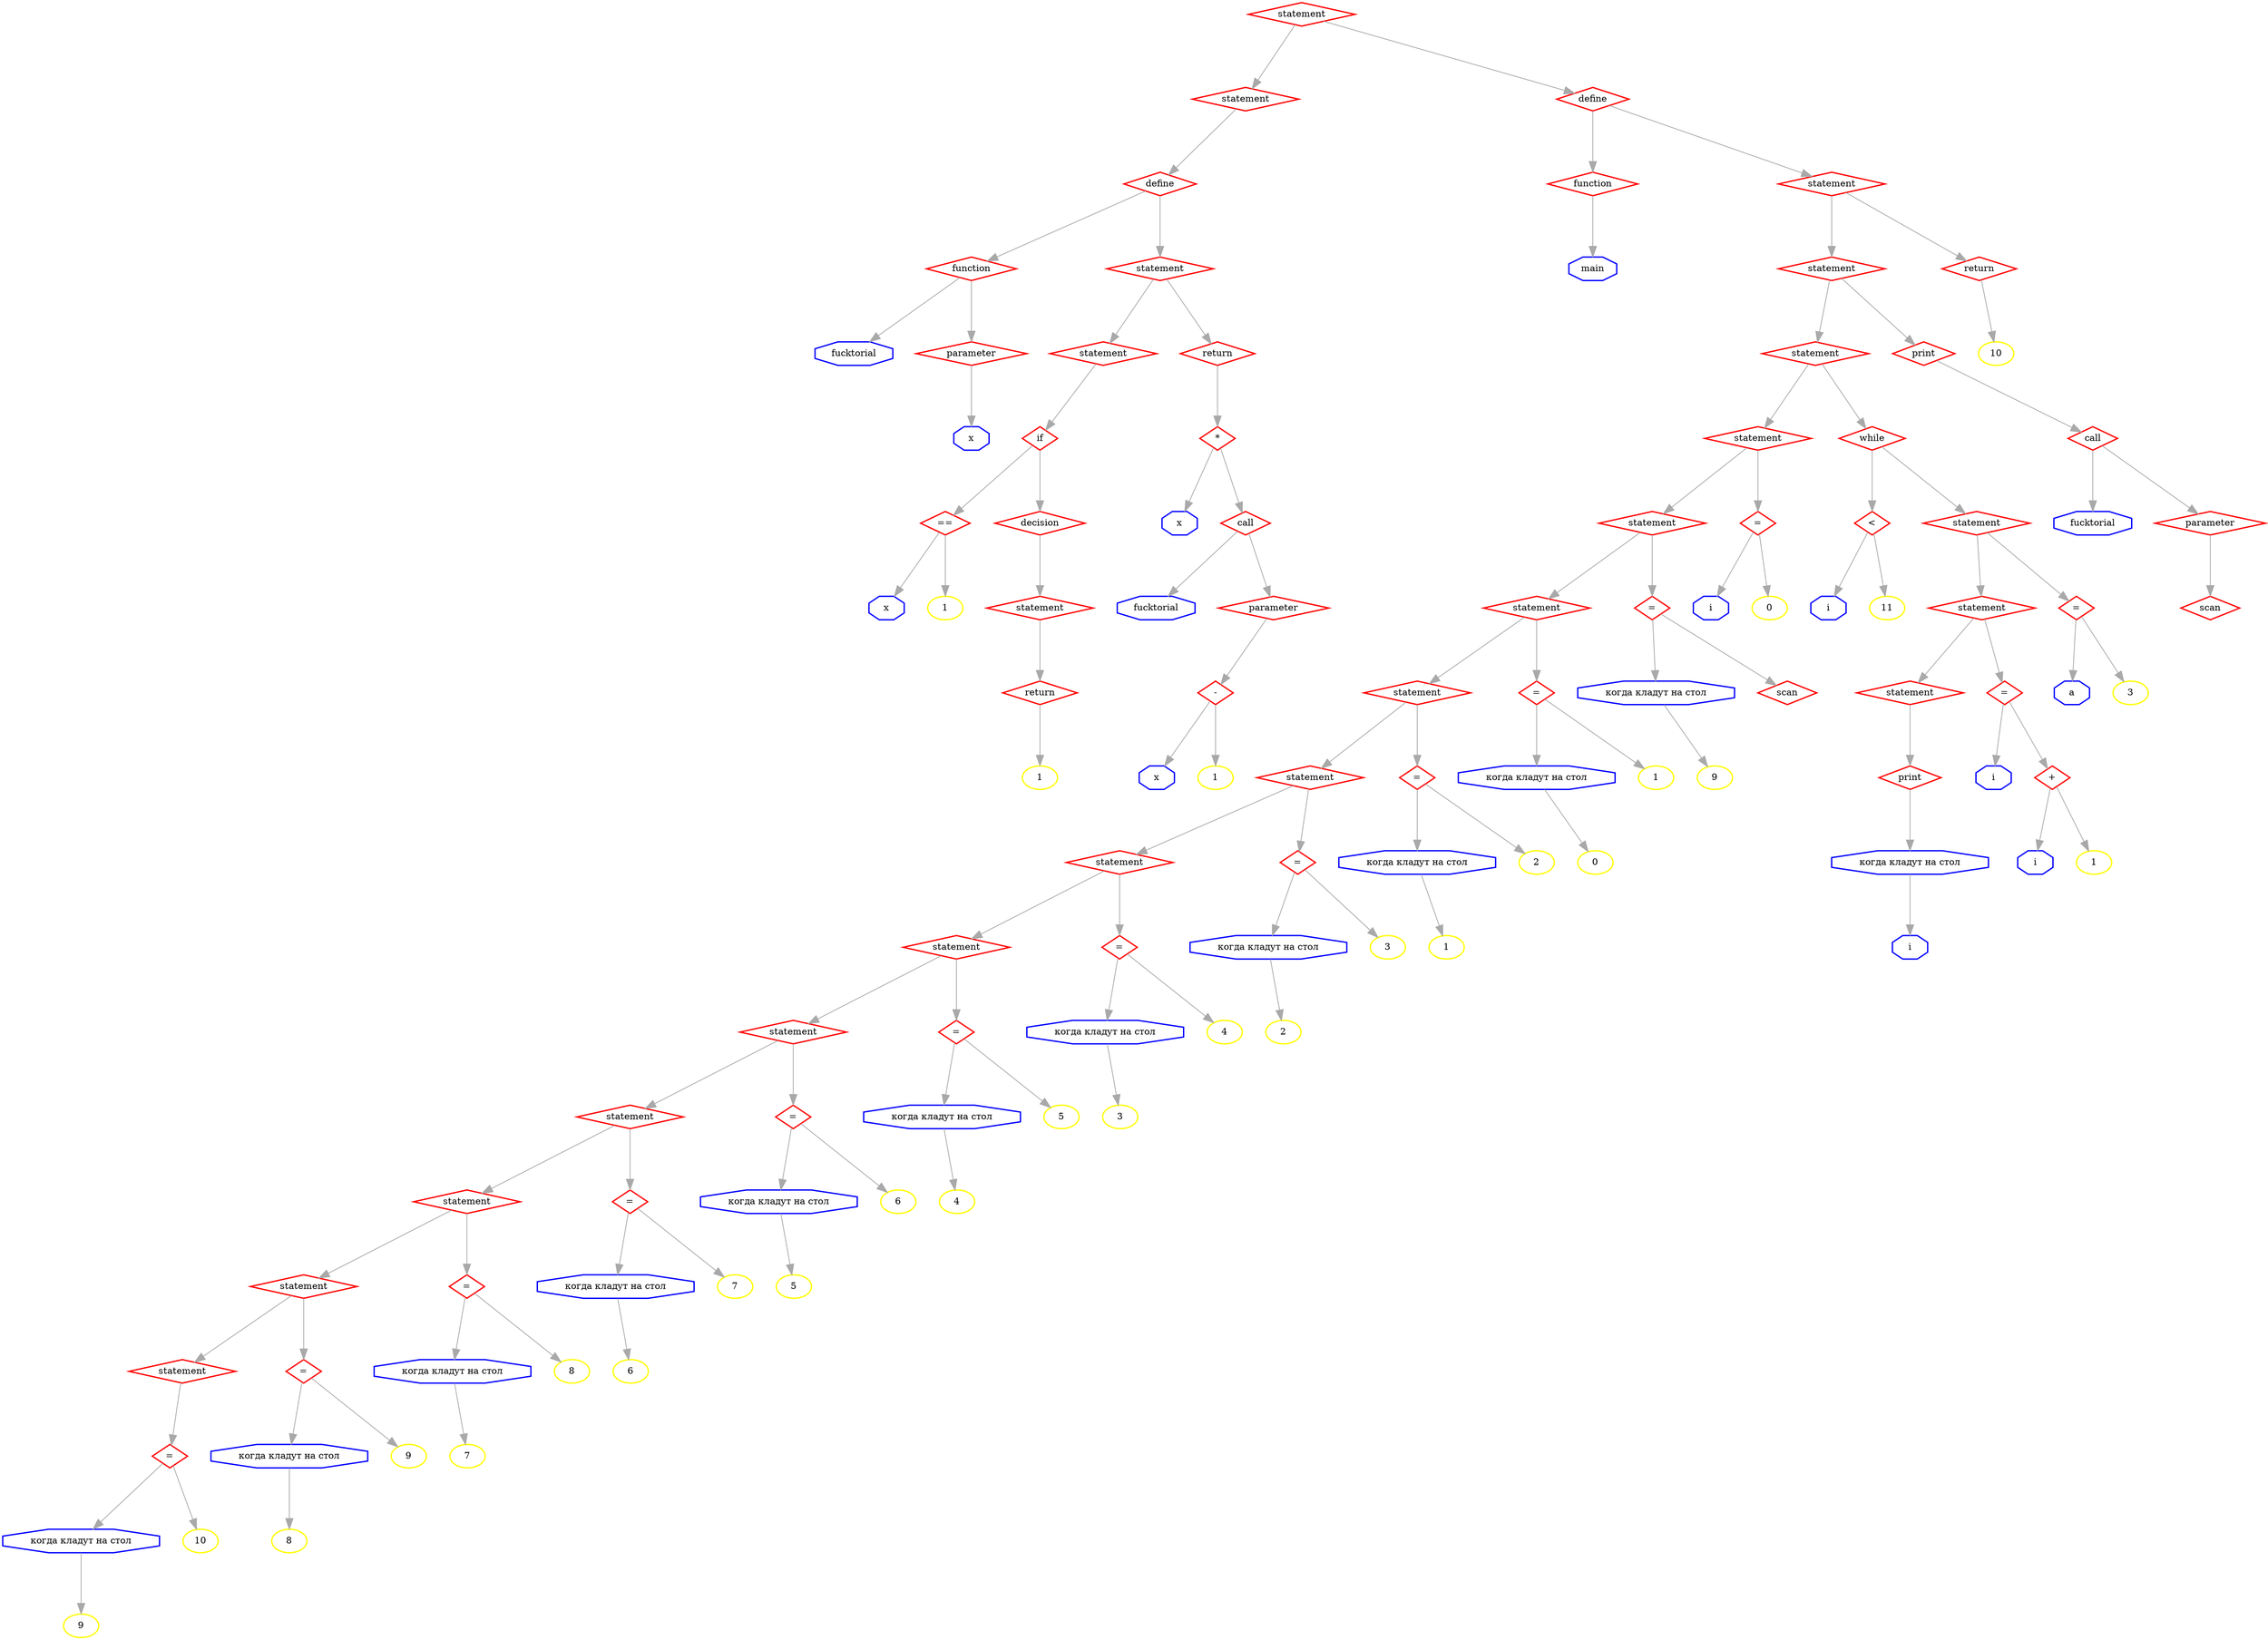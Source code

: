 	digraph
	{
		edge [color     = darkgrey]
		edge [arrowsize = 1.6]
		edge [penwidth  = 1.2]

		graph [penwidth = 2]
		graph [ranksep  = 1.3]
		graph [nodesep  = 0.5]
		graph [style    = "filled"]
		graph [color    = green, fillcolor = lightgreen]

		node [penwidth = 2]
		node [shape    = box]
		node [color    = black, fillcolor = white]

		compound  = true;
		newrank   = true;

		Node0x600001964e80[label = "statement"shape = diamond, color = red]
		Node0x600001964e80 -> Node0x600001964320

		Node0x600001964320[label = "statement"shape = diamond, color = red]
		Node0x600001964320 -> Node0x600001964040

		Node0x600001964040[label = "define"shape = diamond, color = red]
		Node0x600001964040 -> Node0x600001964020

		Node0x600001964020[label = "function"shape = diamond, color = red]
		Node0x600001964020 -> Node0x600001964060

		Node0x600001964060[label = "fucktorial"shape = octagon, color = blue]
		Node0x600001964020 -> Node0x6000019640a0

		Node0x6000019640a0[label = "parameter"shape = diamond, color = red]
		Node0x6000019640a0 -> Node0x600001964080

		Node0x600001964080[label = "x"shape = octagon, color = blue]
		Node0x600001964040 -> Node0x600001964300

		Node0x600001964300[label = "statement"shape = diamond, color = red]
		Node0x600001964300 -> Node0x6000019641c0

		Node0x6000019641c0[label = "statement"shape = diamond, color = red]
		Node0x6000019641c0 -> Node0x600001964140

		Node0x600001964140[label = "if"shape = diamond, color = red]
		Node0x600001964140 -> Node0x600001964100

		Node0x600001964100[label = "=="shape = diamond, color = red]
		Node0x600001964100 -> Node0x6000019640c0

		Node0x6000019640c0[label = "x"shape = octagon, color = blue]
		Node0x600001964100 -> Node0x6000019640e0

		Node0x6000019640e0[label = "1"shape = oval,    color = yellow]
		Node0x600001964140 -> Node0x600001964120

		Node0x600001964120[label = "decision"shape = diamond, color = red]
		Node0x600001964120 -> Node0x6000019641a0

		Node0x6000019641a0[label = "statement"shape = diamond, color = red]
		Node0x6000019641a0 -> Node0x600001964180

		Node0x600001964180[label = "return"shape = diamond, color = red]
		Node0x600001964180 -> Node0x600001964160

		Node0x600001964160[label = "1"shape = oval,    color = yellow]
		Node0x600001964300 -> Node0x6000019642e0

		Node0x6000019642e0[label = "return"shape = diamond, color = red]
		Node0x6000019642e0 -> Node0x6000019642c0

		Node0x6000019642c0[label = "*"shape = diamond, color = red]
		Node0x6000019642c0 -> Node0x6000019641e0

		Node0x6000019641e0[label = "x"shape = octagon, color = blue]
		Node0x6000019642c0 -> Node0x600001964220

		Node0x600001964220[label = "call"shape = diamond, color = red]
		Node0x600001964220 -> Node0x600001964200

		Node0x600001964200[label = "fucktorial"shape = octagon, color = blue]
		Node0x600001964220 -> Node0x6000019642a0

		Node0x6000019642a0[label = "parameter"shape = diamond, color = red]
		Node0x6000019642a0 -> Node0x600001964280

		Node0x600001964280[label = "-"shape = diamond, color = red]
		Node0x600001964280 -> Node0x600001964240

		Node0x600001964240[label = "x"shape = octagon, color = blue]
		Node0x600001964280 -> Node0x600001964260

		Node0x600001964260[label = "1"shape = oval,    color = yellow]
		Node0x600001964e80 -> Node0x600001964360

		Node0x600001964360[label = "define"shape = diamond, color = red]
		Node0x600001964360 -> Node0x600001964340

		Node0x600001964340[label = "function"shape = diamond, color = red]
		Node0x600001964340 -> Node0x600001964380

		Node0x600001964380[label = "main"shape = octagon, color = blue]
		Node0x600001964360 -> Node0x600001964e60

		Node0x600001964e60[label = "statement"shape = diamond, color = red]
		Node0x600001964e60 -> Node0x600001964e00

		Node0x600001964e00[label = "statement"shape = diamond, color = red]
		Node0x600001964e00 -> Node0x600001964d40

		Node0x600001964d40[label = "statement"shape = diamond, color = red]
		Node0x600001964d40 -> Node0x600001964ae0

		Node0x600001964ae0[label = "statement"shape = diamond, color = red]
		Node0x600001964ae0 -> Node0x600001964a40

		Node0x600001964a40[label = "statement"shape = diamond, color = red]
		Node0x600001964a40 -> Node0x600001964420

		Node0x600001964420[label = "statement"shape = diamond, color = red]
		Node0x600001964420 -> Node0x6000019644c0

		Node0x6000019644c0[label = "statement"shape = diamond, color = red]
		Node0x6000019644c0 -> Node0x600001964560

		Node0x600001964560[label = "statement"shape = diamond, color = red]
		Node0x600001964560 -> Node0x600001964600

		Node0x600001964600[label = "statement"shape = diamond, color = red]
		Node0x600001964600 -> Node0x6000019646a0

		Node0x6000019646a0[label = "statement"shape = diamond, color = red]
		Node0x6000019646a0 -> Node0x600001964740

		Node0x600001964740[label = "statement"shape = diamond, color = red]
		Node0x600001964740 -> Node0x6000019647e0

		Node0x6000019647e0[label = "statement"shape = diamond, color = red]
		Node0x6000019647e0 -> Node0x600001964880

		Node0x600001964880[label = "statement"shape = diamond, color = red]
		Node0x600001964880 -> Node0x600001964920

		Node0x600001964920[label = "statement"shape = diamond, color = red]
		Node0x600001964920 -> Node0x6000019649c0

		Node0x6000019649c0[label = "statement"shape = diamond, color = red]
		Node0x6000019649c0 -> Node0x6000019649a0

		Node0x6000019649a0[label = "="shape = diamond, color = red]
		Node0x6000019649a0 -> Node0x600001964960

		Node0x600001964960[label = "когда кладут на стол"shape = octagon, color = blue]
		Node0x600001964960 -> Node0x600001964940

		Node0x600001964940[label = "9"shape = oval,    color = yellow]
		Node0x6000019649a0 -> Node0x600001964980

		Node0x600001964980[label = "10"shape = oval,    color = yellow]
		Node0x600001964920 -> Node0x600001964900

		Node0x600001964900[label = "="shape = diamond, color = red]
		Node0x600001964900 -> Node0x6000019648c0

		Node0x6000019648c0[label = "когда кладут на стол"shape = octagon, color = blue]
		Node0x6000019648c0 -> Node0x6000019648a0

		Node0x6000019648a0[label = "8"shape = oval,    color = yellow]
		Node0x600001964900 -> Node0x6000019648e0

		Node0x6000019648e0[label = "9"shape = oval,    color = yellow]
		Node0x600001964880 -> Node0x600001964860

		Node0x600001964860[label = "="shape = diamond, color = red]
		Node0x600001964860 -> Node0x600001964820

		Node0x600001964820[label = "когда кладут на стол"shape = octagon, color = blue]
		Node0x600001964820 -> Node0x600001964800

		Node0x600001964800[label = "7"shape = oval,    color = yellow]
		Node0x600001964860 -> Node0x600001964840

		Node0x600001964840[label = "8"shape = oval,    color = yellow]
		Node0x6000019647e0 -> Node0x6000019647c0

		Node0x6000019647c0[label = "="shape = diamond, color = red]
		Node0x6000019647c0 -> Node0x600001964780

		Node0x600001964780[label = "когда кладут на стол"shape = octagon, color = blue]
		Node0x600001964780 -> Node0x600001964760

		Node0x600001964760[label = "6"shape = oval,    color = yellow]
		Node0x6000019647c0 -> Node0x6000019647a0

		Node0x6000019647a0[label = "7"shape = oval,    color = yellow]
		Node0x600001964740 -> Node0x600001964720

		Node0x600001964720[label = "="shape = diamond, color = red]
		Node0x600001964720 -> Node0x6000019646e0

		Node0x6000019646e0[label = "когда кладут на стол"shape = octagon, color = blue]
		Node0x6000019646e0 -> Node0x6000019646c0

		Node0x6000019646c0[label = "5"shape = oval,    color = yellow]
		Node0x600001964720 -> Node0x600001964700

		Node0x600001964700[label = "6"shape = oval,    color = yellow]
		Node0x6000019646a0 -> Node0x600001964680

		Node0x600001964680[label = "="shape = diamond, color = red]
		Node0x600001964680 -> Node0x600001964640

		Node0x600001964640[label = "когда кладут на стол"shape = octagon, color = blue]
		Node0x600001964640 -> Node0x600001964620

		Node0x600001964620[label = "4"shape = oval,    color = yellow]
		Node0x600001964680 -> Node0x600001964660

		Node0x600001964660[label = "5"shape = oval,    color = yellow]
		Node0x600001964600 -> Node0x6000019645e0

		Node0x6000019645e0[label = "="shape = diamond, color = red]
		Node0x6000019645e0 -> Node0x6000019645a0

		Node0x6000019645a0[label = "когда кладут на стол"shape = octagon, color = blue]
		Node0x6000019645a0 -> Node0x600001964580

		Node0x600001964580[label = "3"shape = oval,    color = yellow]
		Node0x6000019645e0 -> Node0x6000019645c0

		Node0x6000019645c0[label = "4"shape = oval,    color = yellow]
		Node0x600001964560 -> Node0x600001964540

		Node0x600001964540[label = "="shape = diamond, color = red]
		Node0x600001964540 -> Node0x600001964500

		Node0x600001964500[label = "когда кладут на стол"shape = octagon, color = blue]
		Node0x600001964500 -> Node0x6000019644e0

		Node0x6000019644e0[label = "2"shape = oval,    color = yellow]
		Node0x600001964540 -> Node0x600001964520

		Node0x600001964520[label = "3"shape = oval,    color = yellow]
		Node0x6000019644c0 -> Node0x6000019644a0

		Node0x6000019644a0[label = "="shape = diamond, color = red]
		Node0x6000019644a0 -> Node0x600001964460

		Node0x600001964460[label = "когда кладут на стол"shape = octagon, color = blue]
		Node0x600001964460 -> Node0x600001964440

		Node0x600001964440[label = "1"shape = oval,    color = yellow]
		Node0x6000019644a0 -> Node0x600001964480

		Node0x600001964480[label = "2"shape = oval,    color = yellow]
		Node0x600001964420 -> Node0x600001964400

		Node0x600001964400[label = "="shape = diamond, color = red]
		Node0x600001964400 -> Node0x6000019643c0

		Node0x6000019643c0[label = "когда кладут на стол"shape = octagon, color = blue]
		Node0x6000019643c0 -> Node0x6000019643a0

		Node0x6000019643a0[label = "0"shape = oval,    color = yellow]
		Node0x600001964400 -> Node0x6000019643e0

		Node0x6000019643e0[label = "1"shape = oval,    color = yellow]
		Node0x600001964a40 -> Node0x600001964a20

		Node0x600001964a20[label = "="shape = diamond, color = red]
		Node0x600001964a20 -> Node0x600001964a00

		Node0x600001964a00[label = "когда кладут на стол"shape = octagon, color = blue]
		Node0x600001964a00 -> Node0x6000019649e0

		Node0x6000019649e0[label = "9"shape = oval,    color = yellow]
		Node0x600001964a20 -> Node0x600001964a60

		Node0x600001964a60[label = "scan"shape = diamond, color = red]
		Node0x600001964ae0 -> Node0x600001964ac0

		Node0x600001964ac0[label = "="shape = diamond, color = red]
		Node0x600001964ac0 -> Node0x600001964a80

		Node0x600001964a80[label = "i"shape = octagon, color = blue]
		Node0x600001964ac0 -> Node0x600001964aa0

		Node0x600001964aa0[label = "0"shape = oval,    color = yellow]
		Node0x600001964d40 -> Node0x600001964b60

		Node0x600001964b60[label = "while"shape = diamond, color = red]
		Node0x600001964b60 -> Node0x600001964b40

		Node0x600001964b40[label = "<"shape = diamond, color = red]
		Node0x600001964b40 -> Node0x600001964b00

		Node0x600001964b00[label = "i"shape = octagon, color = blue]
		Node0x600001964b40 -> Node0x600001964b20

		Node0x600001964b20[label = "11"shape = oval,    color = yellow]
		Node0x600001964b60 -> Node0x600001964d20

		Node0x600001964d20[label = "statement"shape = diamond, color = red]
		Node0x600001964d20 -> Node0x600001964ca0

		Node0x600001964ca0[label = "statement"shape = diamond, color = red]
		Node0x600001964ca0 -> Node0x600001964be0

		Node0x600001964be0[label = "statement"shape = diamond, color = red]
		Node0x600001964be0 -> Node0x600001964bc0

		Node0x600001964bc0[label = "print"shape = diamond, color = red]
		Node0x600001964bc0 -> Node0x600001964ba0

		Node0x600001964ba0[label = "когда кладут на стол"shape = octagon, color = blue]
		Node0x600001964ba0 -> Node0x600001964b80

		Node0x600001964b80[label = "i"shape = octagon, color = blue]
		Node0x600001964ca0 -> Node0x600001964c80

		Node0x600001964c80[label = "="shape = diamond, color = red]
		Node0x600001964c80 -> Node0x600001964c00

		Node0x600001964c00[label = "i"shape = octagon, color = blue]
		Node0x600001964c80 -> Node0x600001964c60

		Node0x600001964c60[label = "+"shape = diamond, color = red]
		Node0x600001964c60 -> Node0x600001964c20

		Node0x600001964c20[label = "i"shape = octagon, color = blue]
		Node0x600001964c60 -> Node0x600001964c40

		Node0x600001964c40[label = "1"shape = oval,    color = yellow]
		Node0x600001964d20 -> Node0x600001964d00

		Node0x600001964d00[label = "="shape = diamond, color = red]
		Node0x600001964d00 -> Node0x600001964cc0

		Node0x600001964cc0[label = "a"shape = octagon, color = blue]
		Node0x600001964d00 -> Node0x600001964ce0

		Node0x600001964ce0[label = "3"shape = oval,    color = yellow]
		Node0x600001964e00 -> Node0x600001964de0

		Node0x600001964de0[label = "print"shape = diamond, color = red]
		Node0x600001964de0 -> Node0x600001964d80

		Node0x600001964d80[label = "call"shape = diamond, color = red]
		Node0x600001964d80 -> Node0x600001964d60

		Node0x600001964d60[label = "fucktorial"shape = octagon, color = blue]
		Node0x600001964d80 -> Node0x600001964dc0

		Node0x600001964dc0[label = "parameter"shape = diamond, color = red]
		Node0x600001964dc0 -> Node0x600001964da0

		Node0x600001964da0[label = "scan"shape = diamond, color = red]
		Node0x600001964e60 -> Node0x600001964e40

		Node0x600001964e40[label = "return"shape = diamond, color = red]
		Node0x600001964e40 -> Node0x600001964e20

		Node0x600001964e20[label = "10"shape = oval,    color = yellow]
	}